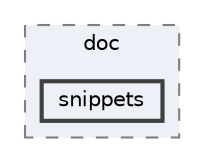 digraph "external/taskflow/3rd-party/eigen-3.3.7/doc/snippets"
{
 // LATEX_PDF_SIZE
  bgcolor="transparent";
  edge [fontname=Helvetica,fontsize=10,labelfontname=Helvetica,labelfontsize=10];
  node [fontname=Helvetica,fontsize=10,shape=box,height=0.2,width=0.4];
  compound=true
  subgraph clusterdir_df1c53aad61ac9a89ffcaf57d48bbbf0 {
    graph [ bgcolor="#edf0f7", pencolor="grey50", label="doc", fontname=Helvetica,fontsize=10 style="filled,dashed", URL="dir_df1c53aad61ac9a89ffcaf57d48bbbf0.html",tooltip=""]
  dir_061b60f3523f0eea2bc54a62c1790b74 [label="snippets", fillcolor="#edf0f7", color="grey25", style="filled,bold", URL="dir_061b60f3523f0eea2bc54a62c1790b74.html",tooltip=""];
  }
}
